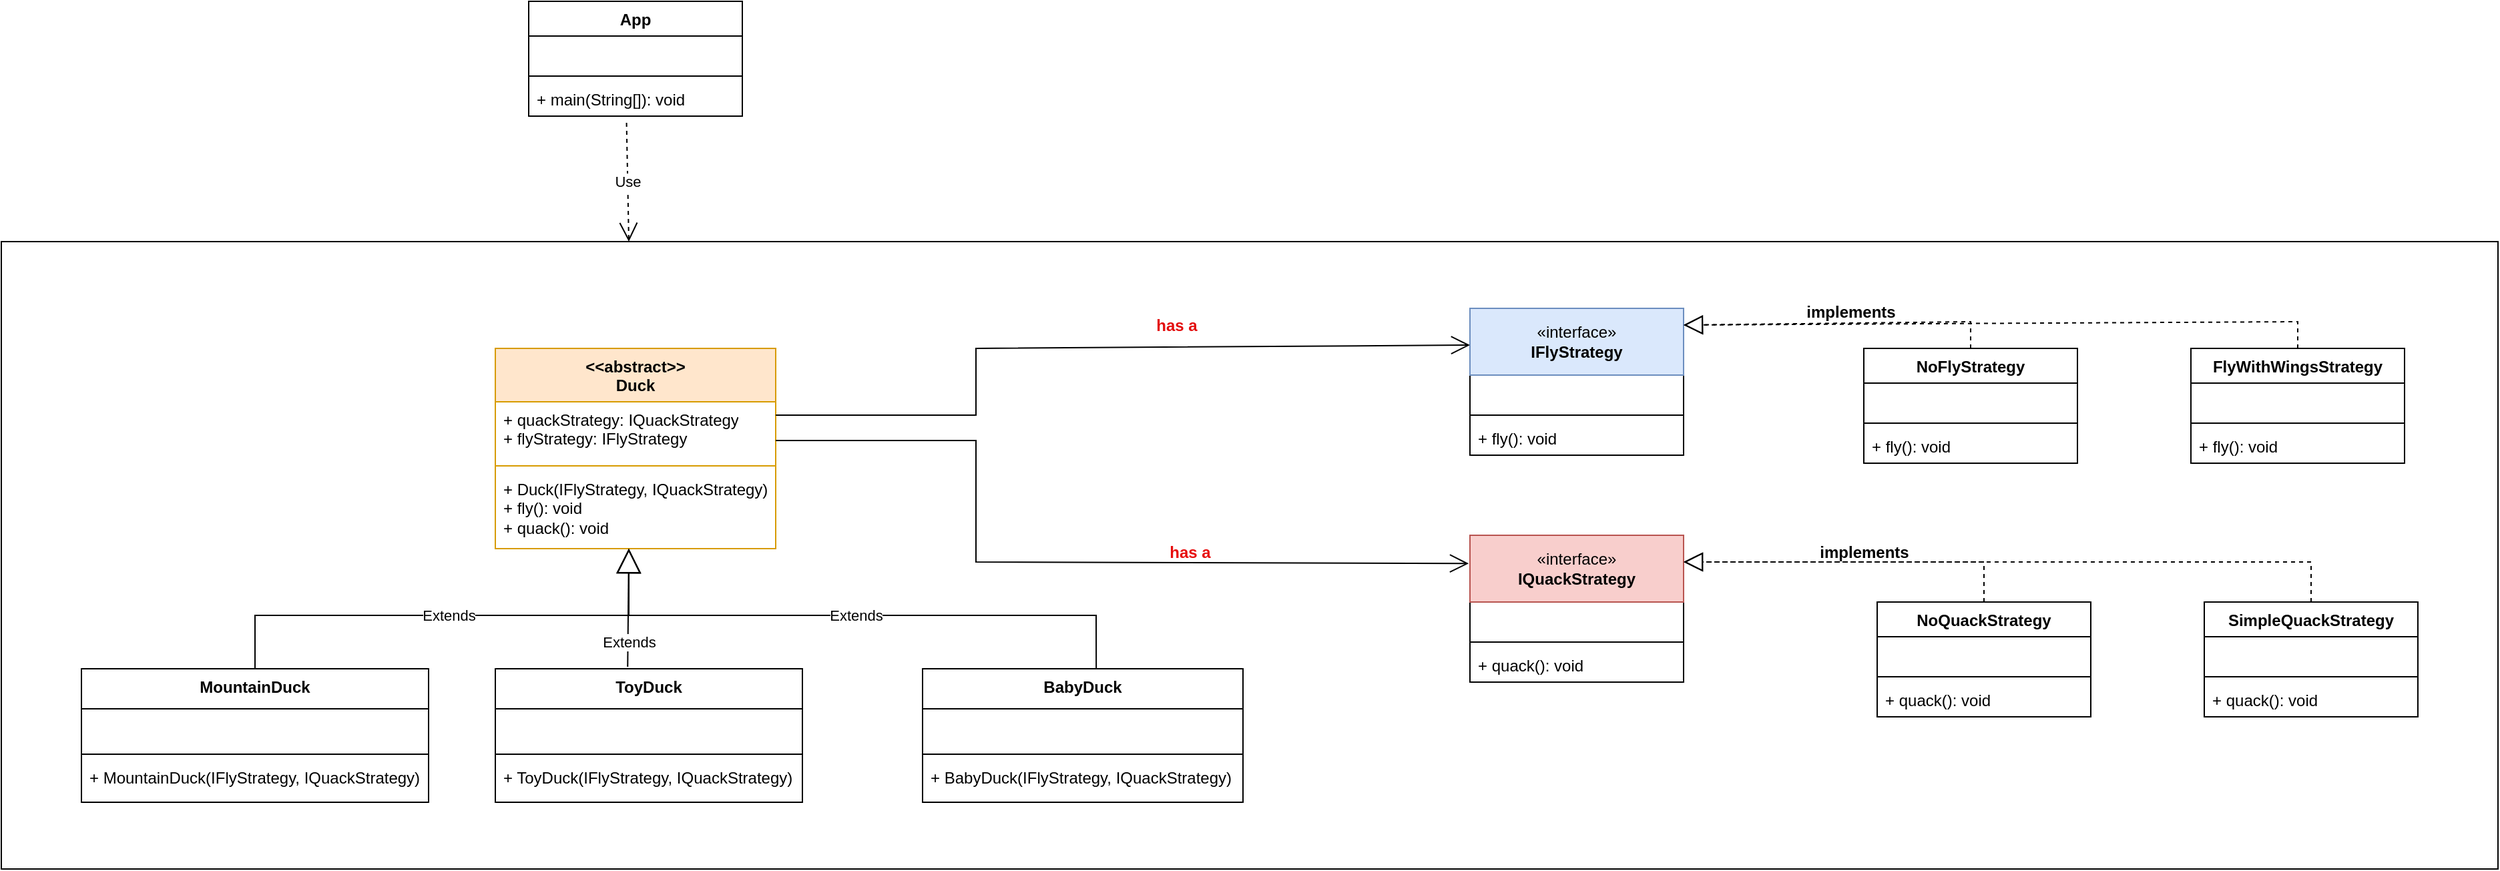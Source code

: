 <mxfile version="20.7.4" type="device"><diagram name="Page-1" id="orTKcGw3nkipta97qX-x"><mxGraphModel dx="1440" dy="1947" grid="1" gridSize="10" guides="1" tooltips="1" connect="1" arrows="1" fold="1" page="1" pageScale="1" pageWidth="850" pageHeight="1100" math="0" shadow="0"><root><mxCell id="0"/><mxCell id="1" parent="0"/><mxCell id="LSY37BZFIddmmmJnLKzG-70" value="" style="verticalLabelPosition=bottom;verticalAlign=top;html=1;shape=mxgraph.basic.rect;fillColor2=none;strokeWidth=1;size=20;indent=5;" parent="1" vertex="1"><mxGeometry x="70" y="-220" width="1870" height="470" as="geometry"/></mxCell><mxCell id="LSY37BZFIddmmmJnLKzG-1" value="Classname" style="swimlane;fontStyle=1;align=center;verticalAlign=top;childLayout=stackLayout;horizontal=1;startSize=0;horizontalStack=0;resizeParent=1;resizeParentMax=0;resizeLast=0;collapsible=1;marginBottom=0;whiteSpace=wrap;html=1;" parent="1" vertex="1"><mxGeometry x="1170" y="-170" width="160" height="110" as="geometry"/></mxCell><mxCell id="LSY37BZFIddmmmJnLKzG-5" value="«interface»&lt;br&gt;&lt;b&gt;IFlyStrategy&lt;br&gt;&lt;/b&gt;" style="html=1;whiteSpace=wrap;fillColor=#dae8fc;strokeColor=#6c8ebf;" parent="LSY37BZFIddmmmJnLKzG-1" vertex="1"><mxGeometry width="160" height="50" as="geometry"/></mxCell><mxCell id="LSY37BZFIddmmmJnLKzG-2" value="&amp;nbsp;" style="text;strokeColor=none;fillColor=none;align=left;verticalAlign=top;spacingLeft=4;spacingRight=4;overflow=hidden;rotatable=0;points=[[0,0.5],[1,0.5]];portConstraint=eastwest;whiteSpace=wrap;html=1;" parent="LSY37BZFIddmmmJnLKzG-1" vertex="1"><mxGeometry y="50" width="160" height="26" as="geometry"/></mxCell><mxCell id="LSY37BZFIddmmmJnLKzG-3" value="" style="line;strokeWidth=1;fillColor=none;align=left;verticalAlign=middle;spacingTop=-1;spacingLeft=3;spacingRight=3;rotatable=0;labelPosition=right;points=[];portConstraint=eastwest;strokeColor=inherit;" parent="LSY37BZFIddmmmJnLKzG-1" vertex="1"><mxGeometry y="76" width="160" height="8" as="geometry"/></mxCell><mxCell id="LSY37BZFIddmmmJnLKzG-4" value="+ fly(): void" style="text;strokeColor=none;fillColor=none;align=left;verticalAlign=top;spacingLeft=4;spacingRight=4;overflow=hidden;rotatable=0;points=[[0,0.5],[1,0.5]];portConstraint=eastwest;whiteSpace=wrap;html=1;" parent="LSY37BZFIddmmmJnLKzG-1" vertex="1"><mxGeometry y="84" width="160" height="26" as="geometry"/></mxCell><mxCell id="LSY37BZFIddmmmJnLKzG-12" value="NoFlyStrategy" style="swimlane;fontStyle=1;align=center;verticalAlign=top;childLayout=stackLayout;horizontal=1;startSize=26;horizontalStack=0;resizeParent=1;resizeParentMax=0;resizeLast=0;collapsible=1;marginBottom=0;whiteSpace=wrap;html=1;" parent="1" vertex="1"><mxGeometry x="1465" y="-140" width="160" height="86" as="geometry"/></mxCell><mxCell id="LSY37BZFIddmmmJnLKzG-13" value="&amp;nbsp;" style="text;strokeColor=none;fillColor=none;align=left;verticalAlign=top;spacingLeft=4;spacingRight=4;overflow=hidden;rotatable=0;points=[[0,0.5],[1,0.5]];portConstraint=eastwest;whiteSpace=wrap;html=1;" parent="LSY37BZFIddmmmJnLKzG-12" vertex="1"><mxGeometry y="26" width="160" height="26" as="geometry"/></mxCell><mxCell id="LSY37BZFIddmmmJnLKzG-14" value="" style="line;strokeWidth=1;fillColor=none;align=left;verticalAlign=middle;spacingTop=-1;spacingLeft=3;spacingRight=3;rotatable=0;labelPosition=right;points=[];portConstraint=eastwest;strokeColor=inherit;" parent="LSY37BZFIddmmmJnLKzG-12" vertex="1"><mxGeometry y="52" width="160" height="8" as="geometry"/></mxCell><mxCell id="LSY37BZFIddmmmJnLKzG-15" value="+ fly(): void" style="text;strokeColor=none;fillColor=none;align=left;verticalAlign=top;spacingLeft=4;spacingRight=4;overflow=hidden;rotatable=0;points=[[0,0.5],[1,0.5]];portConstraint=eastwest;whiteSpace=wrap;html=1;" parent="LSY37BZFIddmmmJnLKzG-12" vertex="1"><mxGeometry y="60" width="160" height="26" as="geometry"/></mxCell><mxCell id="LSY37BZFIddmmmJnLKzG-16" value="FlyWithWingsStrategy" style="swimlane;fontStyle=1;align=center;verticalAlign=top;childLayout=stackLayout;horizontal=1;startSize=26;horizontalStack=0;resizeParent=1;resizeParentMax=0;resizeLast=0;collapsible=1;marginBottom=0;whiteSpace=wrap;html=1;" parent="1" vertex="1"><mxGeometry x="1710" y="-140" width="160" height="86" as="geometry"/></mxCell><mxCell id="LSY37BZFIddmmmJnLKzG-17" value="&amp;nbsp;" style="text;strokeColor=none;fillColor=none;align=left;verticalAlign=top;spacingLeft=4;spacingRight=4;overflow=hidden;rotatable=0;points=[[0,0.5],[1,0.5]];portConstraint=eastwest;whiteSpace=wrap;html=1;" parent="LSY37BZFIddmmmJnLKzG-16" vertex="1"><mxGeometry y="26" width="160" height="26" as="geometry"/></mxCell><mxCell id="LSY37BZFIddmmmJnLKzG-18" value="" style="line;strokeWidth=1;fillColor=none;align=left;verticalAlign=middle;spacingTop=-1;spacingLeft=3;spacingRight=3;rotatable=0;labelPosition=right;points=[];portConstraint=eastwest;strokeColor=inherit;" parent="LSY37BZFIddmmmJnLKzG-16" vertex="1"><mxGeometry y="52" width="160" height="8" as="geometry"/></mxCell><mxCell id="LSY37BZFIddmmmJnLKzG-19" value="+ fly(): void" style="text;strokeColor=none;fillColor=none;align=left;verticalAlign=top;spacingLeft=4;spacingRight=4;overflow=hidden;rotatable=0;points=[[0,0.5],[1,0.5]];portConstraint=eastwest;whiteSpace=wrap;html=1;" parent="LSY37BZFIddmmmJnLKzG-16" vertex="1"><mxGeometry y="60" width="160" height="26" as="geometry"/></mxCell><mxCell id="LSY37BZFIddmmmJnLKzG-20" value="" style="endArrow=block;dashed=1;endFill=0;endSize=12;html=1;rounded=0;exitX=0.5;exitY=0;exitDx=0;exitDy=0;entryX=1;entryY=0.25;entryDx=0;entryDy=0;" parent="1" source="LSY37BZFIddmmmJnLKzG-12" target="LSY37BZFIddmmmJnLKzG-5" edge="1"><mxGeometry width="160" relative="1" as="geometry"><mxPoint x="1340" y="-120" as="sourcePoint"/><mxPoint x="1250" y="-60" as="targetPoint"/><Array as="points"><mxPoint x="1545" y="-160"/></Array></mxGeometry></mxCell><mxCell id="LSY37BZFIddmmmJnLKzG-21" value="" style="endArrow=block;dashed=1;endFill=0;endSize=12;html=1;rounded=0;exitX=0.5;exitY=0;exitDx=0;exitDy=0;entryX=1;entryY=0.25;entryDx=0;entryDy=0;" parent="1" source="LSY37BZFIddmmmJnLKzG-16" target="LSY37BZFIddmmmJnLKzG-5" edge="1"><mxGeometry width="160" relative="1" as="geometry"><mxPoint x="1135" y="14" as="sourcePoint"/><mxPoint x="1250" y="-60" as="targetPoint"/><Array as="points"><mxPoint x="1790" y="-160"/></Array></mxGeometry></mxCell><mxCell id="LSY37BZFIddmmmJnLKzG-22" value="Classname" style="swimlane;fontStyle=1;align=center;verticalAlign=top;childLayout=stackLayout;horizontal=1;startSize=0;horizontalStack=0;resizeParent=1;resizeParentMax=0;resizeLast=0;collapsible=1;marginBottom=0;whiteSpace=wrap;html=1;" parent="1" vertex="1"><mxGeometry x="1170" width="160" height="110" as="geometry"/></mxCell><mxCell id="LSY37BZFIddmmmJnLKzG-23" value="«interface»&lt;br&gt;&lt;b&gt;IQuackStrategy&lt;br&gt;&lt;/b&gt;" style="html=1;whiteSpace=wrap;fillColor=#f8cecc;strokeColor=#b85450;" parent="LSY37BZFIddmmmJnLKzG-22" vertex="1"><mxGeometry width="160" height="50" as="geometry"/></mxCell><mxCell id="LSY37BZFIddmmmJnLKzG-24" value="&amp;nbsp;" style="text;strokeColor=none;fillColor=none;align=left;verticalAlign=top;spacingLeft=4;spacingRight=4;overflow=hidden;rotatable=0;points=[[0,0.5],[1,0.5]];portConstraint=eastwest;whiteSpace=wrap;html=1;" parent="LSY37BZFIddmmmJnLKzG-22" vertex="1"><mxGeometry y="50" width="160" height="26" as="geometry"/></mxCell><mxCell id="LSY37BZFIddmmmJnLKzG-25" value="" style="line;strokeWidth=1;fillColor=none;align=left;verticalAlign=middle;spacingTop=-1;spacingLeft=3;spacingRight=3;rotatable=0;labelPosition=right;points=[];portConstraint=eastwest;strokeColor=inherit;" parent="LSY37BZFIddmmmJnLKzG-22" vertex="1"><mxGeometry y="76" width="160" height="8" as="geometry"/></mxCell><mxCell id="LSY37BZFIddmmmJnLKzG-26" value="+ quack(): void" style="text;strokeColor=none;fillColor=none;align=left;verticalAlign=top;spacingLeft=4;spacingRight=4;overflow=hidden;rotatable=0;points=[[0,0.5],[1,0.5]];portConstraint=eastwest;whiteSpace=wrap;html=1;" parent="LSY37BZFIddmmmJnLKzG-22" vertex="1"><mxGeometry y="84" width="160" height="26" as="geometry"/></mxCell><mxCell id="LSY37BZFIddmmmJnLKzG-27" value="NoQuackStrategy" style="swimlane;fontStyle=1;align=center;verticalAlign=top;childLayout=stackLayout;horizontal=1;startSize=26;horizontalStack=0;resizeParent=1;resizeParentMax=0;resizeLast=0;collapsible=1;marginBottom=0;whiteSpace=wrap;html=1;" parent="1" vertex="1"><mxGeometry x="1475" y="50" width="160" height="86" as="geometry"/></mxCell><mxCell id="LSY37BZFIddmmmJnLKzG-28" value="&amp;nbsp;" style="text;strokeColor=none;fillColor=none;align=left;verticalAlign=top;spacingLeft=4;spacingRight=4;overflow=hidden;rotatable=0;points=[[0,0.5],[1,0.5]];portConstraint=eastwest;whiteSpace=wrap;html=1;" parent="LSY37BZFIddmmmJnLKzG-27" vertex="1"><mxGeometry y="26" width="160" height="26" as="geometry"/></mxCell><mxCell id="LSY37BZFIddmmmJnLKzG-29" value="" style="line;strokeWidth=1;fillColor=none;align=left;verticalAlign=middle;spacingTop=-1;spacingLeft=3;spacingRight=3;rotatable=0;labelPosition=right;points=[];portConstraint=eastwest;strokeColor=inherit;" parent="LSY37BZFIddmmmJnLKzG-27" vertex="1"><mxGeometry y="52" width="160" height="8" as="geometry"/></mxCell><mxCell id="LSY37BZFIddmmmJnLKzG-30" value="+ quack(): void" style="text;strokeColor=none;fillColor=none;align=left;verticalAlign=top;spacingLeft=4;spacingRight=4;overflow=hidden;rotatable=0;points=[[0,0.5],[1,0.5]];portConstraint=eastwest;whiteSpace=wrap;html=1;" parent="LSY37BZFIddmmmJnLKzG-27" vertex="1"><mxGeometry y="60" width="160" height="26" as="geometry"/></mxCell><mxCell id="LSY37BZFIddmmmJnLKzG-31" value="SimpleQuackStrategy" style="swimlane;fontStyle=1;align=center;verticalAlign=top;childLayout=stackLayout;horizontal=1;startSize=26;horizontalStack=0;resizeParent=1;resizeParentMax=0;resizeLast=0;collapsible=1;marginBottom=0;whiteSpace=wrap;html=1;" parent="1" vertex="1"><mxGeometry x="1720" y="50" width="160" height="86" as="geometry"/></mxCell><mxCell id="LSY37BZFIddmmmJnLKzG-32" value="&amp;nbsp;" style="text;strokeColor=none;fillColor=none;align=left;verticalAlign=top;spacingLeft=4;spacingRight=4;overflow=hidden;rotatable=0;points=[[0,0.5],[1,0.5]];portConstraint=eastwest;whiteSpace=wrap;html=1;" parent="LSY37BZFIddmmmJnLKzG-31" vertex="1"><mxGeometry y="26" width="160" height="26" as="geometry"/></mxCell><mxCell id="LSY37BZFIddmmmJnLKzG-33" value="" style="line;strokeWidth=1;fillColor=none;align=left;verticalAlign=middle;spacingTop=-1;spacingLeft=3;spacingRight=3;rotatable=0;labelPosition=right;points=[];portConstraint=eastwest;strokeColor=inherit;" parent="LSY37BZFIddmmmJnLKzG-31" vertex="1"><mxGeometry y="52" width="160" height="8" as="geometry"/></mxCell><mxCell id="LSY37BZFIddmmmJnLKzG-34" value="+ quack(): void" style="text;strokeColor=none;fillColor=none;align=left;verticalAlign=top;spacingLeft=4;spacingRight=4;overflow=hidden;rotatable=0;points=[[0,0.5],[1,0.5]];portConstraint=eastwest;whiteSpace=wrap;html=1;" parent="LSY37BZFIddmmmJnLKzG-31" vertex="1"><mxGeometry y="60" width="160" height="26" as="geometry"/></mxCell><mxCell id="LSY37BZFIddmmmJnLKzG-35" value="" style="endArrow=block;dashed=1;endFill=0;endSize=12;html=1;rounded=0;exitX=0.5;exitY=0;exitDx=0;exitDy=0;" parent="1" source="LSY37BZFIddmmmJnLKzG-27" edge="1"><mxGeometry width="160" relative="1" as="geometry"><mxPoint x="1335" y="100" as="sourcePoint"/><mxPoint x="1330" y="20" as="targetPoint"/><Array as="points"><mxPoint x="1555" y="20"/></Array></mxGeometry></mxCell><mxCell id="LSY37BZFIddmmmJnLKzG-36" value="" style="endArrow=block;dashed=1;endFill=0;endSize=12;html=1;rounded=0;exitX=0.5;exitY=0;exitDx=0;exitDy=0;" parent="1" source="LSY37BZFIddmmmJnLKzG-31" edge="1"><mxGeometry width="160" relative="1" as="geometry"><mxPoint x="1130" y="234" as="sourcePoint"/><mxPoint x="1330" y="20" as="targetPoint"/><Array as="points"><mxPoint x="1800" y="20"/><mxPoint x="1480" y="20"/><mxPoint x="1330" y="20"/></Array></mxGeometry></mxCell><mxCell id="LSY37BZFIddmmmJnLKzG-37" value="&amp;lt;&amp;lt;abstract&amp;gt;&amp;gt;&lt;br&gt;Duck" style="swimlane;fontStyle=1;align=center;verticalAlign=top;childLayout=stackLayout;horizontal=1;startSize=40;horizontalStack=0;resizeParent=1;resizeParentMax=0;resizeLast=0;collapsible=1;marginBottom=0;whiteSpace=wrap;html=1;fillColor=#ffe6cc;strokeColor=#d79b00;" parent="1" vertex="1"><mxGeometry x="440" y="-140" width="210" height="150" as="geometry"/></mxCell><mxCell id="LSY37BZFIddmmmJnLKzG-38" value="+ quackStrategy: IQuackStrategy&lt;br&gt;+ flyStrategy: IFlyStrategy" style="text;strokeColor=none;fillColor=none;align=left;verticalAlign=top;spacingLeft=4;spacingRight=4;overflow=hidden;rotatable=0;points=[[0,0.5],[1,0.5]];portConstraint=eastwest;whiteSpace=wrap;html=1;" parent="LSY37BZFIddmmmJnLKzG-37" vertex="1"><mxGeometry y="40" width="210" height="44" as="geometry"/></mxCell><mxCell id="LSY37BZFIddmmmJnLKzG-39" value="" style="line;strokeWidth=1;fillColor=none;align=left;verticalAlign=middle;spacingTop=-1;spacingLeft=3;spacingRight=3;rotatable=0;labelPosition=right;points=[];portConstraint=eastwest;strokeColor=inherit;" parent="LSY37BZFIddmmmJnLKzG-37" vertex="1"><mxGeometry y="84" width="210" height="8" as="geometry"/></mxCell><mxCell id="LSY37BZFIddmmmJnLKzG-40" value="+ Duck(IFlyStrategy,&amp;nbsp;IQuackStrategy)&lt;br&gt;+ fly(): void&lt;br&gt;+ quack(): void" style="text;strokeColor=none;fillColor=none;align=left;verticalAlign=top;spacingLeft=4;spacingRight=4;overflow=hidden;rotatable=0;points=[[0,0.5],[1,0.5]];portConstraint=eastwest;whiteSpace=wrap;html=1;" parent="LSY37BZFIddmmmJnLKzG-37" vertex="1"><mxGeometry y="92" width="210" height="58" as="geometry"/></mxCell><mxCell id="LSY37BZFIddmmmJnLKzG-41" value="MountainDuck" style="swimlane;fontStyle=1;align=center;verticalAlign=top;childLayout=stackLayout;horizontal=1;startSize=30;horizontalStack=0;resizeParent=1;resizeParentMax=0;resizeLast=0;collapsible=1;marginBottom=0;whiteSpace=wrap;html=1;" parent="1" vertex="1"><mxGeometry x="130" y="100" width="260" height="100" as="geometry"/></mxCell><mxCell id="LSY37BZFIddmmmJnLKzG-42" value="&amp;nbsp;" style="text;strokeColor=none;fillColor=none;align=left;verticalAlign=top;spacingLeft=4;spacingRight=4;overflow=hidden;rotatable=0;points=[[0,0.5],[1,0.5]];portConstraint=eastwest;whiteSpace=wrap;html=1;" parent="LSY37BZFIddmmmJnLKzG-41" vertex="1"><mxGeometry y="30" width="260" height="30" as="geometry"/></mxCell><mxCell id="LSY37BZFIddmmmJnLKzG-43" value="" style="line;strokeWidth=1;fillColor=none;align=left;verticalAlign=middle;spacingTop=-1;spacingLeft=3;spacingRight=3;rotatable=0;labelPosition=right;points=[];portConstraint=eastwest;strokeColor=inherit;" parent="LSY37BZFIddmmmJnLKzG-41" vertex="1"><mxGeometry y="60" width="260" height="8" as="geometry"/></mxCell><mxCell id="LSY37BZFIddmmmJnLKzG-44" value="+ MountainDuck(IFlyStrategy,&amp;nbsp;IQuackStrategy)" style="text;strokeColor=none;fillColor=none;align=left;verticalAlign=top;spacingLeft=4;spacingRight=4;overflow=hidden;rotatable=0;points=[[0,0.5],[1,0.5]];portConstraint=eastwest;whiteSpace=wrap;html=1;" parent="LSY37BZFIddmmmJnLKzG-41" vertex="1"><mxGeometry y="68" width="260" height="32" as="geometry"/></mxCell><mxCell id="LSY37BZFIddmmmJnLKzG-45" value="BabyDuck" style="swimlane;fontStyle=1;align=center;verticalAlign=top;childLayout=stackLayout;horizontal=1;startSize=30;horizontalStack=0;resizeParent=1;resizeParentMax=0;resizeLast=0;collapsible=1;marginBottom=0;whiteSpace=wrap;html=1;" parent="1" vertex="1"><mxGeometry x="760" y="100" width="240" height="100" as="geometry"/></mxCell><mxCell id="LSY37BZFIddmmmJnLKzG-46" value="&amp;nbsp;" style="text;strokeColor=none;fillColor=none;align=left;verticalAlign=top;spacingLeft=4;spacingRight=4;overflow=hidden;rotatable=0;points=[[0,0.5],[1,0.5]];portConstraint=eastwest;whiteSpace=wrap;html=1;" parent="LSY37BZFIddmmmJnLKzG-45" vertex="1"><mxGeometry y="30" width="240" height="30" as="geometry"/></mxCell><mxCell id="LSY37BZFIddmmmJnLKzG-47" value="" style="line;strokeWidth=1;fillColor=none;align=left;verticalAlign=middle;spacingTop=-1;spacingLeft=3;spacingRight=3;rotatable=0;labelPosition=right;points=[];portConstraint=eastwest;strokeColor=inherit;" parent="LSY37BZFIddmmmJnLKzG-45" vertex="1"><mxGeometry y="60" width="240" height="8" as="geometry"/></mxCell><mxCell id="LSY37BZFIddmmmJnLKzG-48" value="+ BabyDuck(IFlyStrategy,&amp;nbsp;IQuackStrategy)" style="text;strokeColor=none;fillColor=none;align=left;verticalAlign=top;spacingLeft=4;spacingRight=4;overflow=hidden;rotatable=0;points=[[0,0.5],[1,0.5]];portConstraint=eastwest;whiteSpace=wrap;html=1;" parent="LSY37BZFIddmmmJnLKzG-45" vertex="1"><mxGeometry y="68" width="240" height="32" as="geometry"/></mxCell><mxCell id="LSY37BZFIddmmmJnLKzG-49" value="ToyDuck" style="swimlane;fontStyle=1;align=center;verticalAlign=top;childLayout=stackLayout;horizontal=1;startSize=30;horizontalStack=0;resizeParent=1;resizeParentMax=0;resizeLast=0;collapsible=1;marginBottom=0;whiteSpace=wrap;html=1;" parent="1" vertex="1"><mxGeometry x="440" y="100" width="230" height="100" as="geometry"/></mxCell><mxCell id="LSY37BZFIddmmmJnLKzG-50" value="&amp;nbsp;" style="text;strokeColor=none;fillColor=none;align=left;verticalAlign=top;spacingLeft=4;spacingRight=4;overflow=hidden;rotatable=0;points=[[0,0.5],[1,0.5]];portConstraint=eastwest;whiteSpace=wrap;html=1;" parent="LSY37BZFIddmmmJnLKzG-49" vertex="1"><mxGeometry y="30" width="230" height="30" as="geometry"/></mxCell><mxCell id="LSY37BZFIddmmmJnLKzG-51" value="" style="line;strokeWidth=1;fillColor=none;align=left;verticalAlign=middle;spacingTop=-1;spacingLeft=3;spacingRight=3;rotatable=0;labelPosition=right;points=[];portConstraint=eastwest;strokeColor=inherit;" parent="LSY37BZFIddmmmJnLKzG-49" vertex="1"><mxGeometry y="60" width="230" height="8" as="geometry"/></mxCell><mxCell id="LSY37BZFIddmmmJnLKzG-52" value="+ ToyDuck(IFlyStrategy,&amp;nbsp;IQuackStrategy)" style="text;strokeColor=none;fillColor=none;align=left;verticalAlign=top;spacingLeft=4;spacingRight=4;overflow=hidden;rotatable=0;points=[[0,0.5],[1,0.5]];portConstraint=eastwest;whiteSpace=wrap;html=1;" parent="LSY37BZFIddmmmJnLKzG-49" vertex="1"><mxGeometry y="68" width="230" height="32" as="geometry"/></mxCell><mxCell id="LSY37BZFIddmmmJnLKzG-53" value="Extends" style="endArrow=block;endSize=16;endFill=0;html=1;rounded=0;exitX=0.5;exitY=0;exitDx=0;exitDy=0;entryX=0.476;entryY=1;entryDx=0;entryDy=0;entryPerimeter=0;" parent="1" source="LSY37BZFIddmmmJnLKzG-41" target="LSY37BZFIddmmmJnLKzG-40" edge="1"><mxGeometry width="160" relative="1" as="geometry"><mxPoint x="470" y="160" as="sourcePoint"/><mxPoint x="630" y="160" as="targetPoint"/><Array as="points"><mxPoint x="260" y="60"/><mxPoint x="540" y="60"/></Array></mxGeometry></mxCell><mxCell id="LSY37BZFIddmmmJnLKzG-54" value="Extends" style="endArrow=block;endSize=16;endFill=0;html=1;rounded=0;exitX=0.542;exitY=0;exitDx=0;exitDy=0;exitPerimeter=0;" parent="1" source="LSY37BZFIddmmmJnLKzG-45" edge="1"><mxGeometry width="160" relative="1" as="geometry"><mxPoint x="270" y="110" as="sourcePoint"/><mxPoint x="540" y="10" as="targetPoint"/><Array as="points"><mxPoint x="890" y="60"/><mxPoint x="540" y="60"/></Array></mxGeometry></mxCell><mxCell id="LSY37BZFIddmmmJnLKzG-55" value="Extends" style="endArrow=block;endSize=16;endFill=0;html=1;rounded=0;exitX=0.431;exitY=-0.015;exitDx=0;exitDy=0;exitPerimeter=0;" parent="1" source="LSY37BZFIddmmmJnLKzG-49" edge="1"><mxGeometry x="-0.582" y="-1" width="160" relative="1" as="geometry"><mxPoint x="440" y="50" as="sourcePoint"/><mxPoint x="540" y="10" as="targetPoint"/><mxPoint as="offset"/></mxGeometry></mxCell><mxCell id="LSY37BZFIddmmmJnLKzG-56" value="" style="endArrow=open;endFill=1;endSize=12;html=1;rounded=0;entryX=0;entryY=0.25;entryDx=0;entryDy=0;" parent="1" target="LSY37BZFIddmmmJnLKzG-1" edge="1"><mxGeometry width="160" relative="1" as="geometry"><mxPoint x="650" y="-90" as="sourcePoint"/><mxPoint x="810" y="-90" as="targetPoint"/><Array as="points"><mxPoint x="800" y="-90"/><mxPoint x="800" y="-140"/></Array></mxGeometry></mxCell><mxCell id="LSY37BZFIddmmmJnLKzG-58" value="implements" style="text;align=center;fontStyle=1;verticalAlign=middle;spacingLeft=3;spacingRight=3;strokeColor=none;rotatable=0;points=[[0,0.5],[1,0.5]];portConstraint=eastwest;html=1;" parent="1" vertex="1"><mxGeometry x="1415" y="-180" width="80" height="26" as="geometry"/></mxCell><mxCell id="LSY37BZFIddmmmJnLKzG-59" value="implements" style="text;align=center;fontStyle=1;verticalAlign=middle;spacingLeft=3;spacingRight=3;strokeColor=none;rotatable=0;points=[[0,0.5],[1,0.5]];portConstraint=eastwest;html=1;" parent="1" vertex="1"><mxGeometry x="1425" width="80" height="26" as="geometry"/></mxCell><mxCell id="LSY37BZFIddmmmJnLKzG-60" value="" style="endArrow=open;endFill=1;endSize=12;html=1;rounded=0;entryX=-0.006;entryY=0.423;entryDx=0;entryDy=0;entryPerimeter=0;" parent="1" target="LSY37BZFIddmmmJnLKzG-23" edge="1"><mxGeometry width="160" relative="1" as="geometry"><mxPoint x="650" y="-71" as="sourcePoint"/><mxPoint x="1170" y="-123" as="targetPoint"/><Array as="points"><mxPoint x="800" y="-71"/><mxPoint x="800" y="20"/></Array></mxGeometry></mxCell><mxCell id="LSY37BZFIddmmmJnLKzG-61" value="has a" style="text;align=center;fontStyle=1;verticalAlign=middle;spacingLeft=3;spacingRight=3;strokeColor=none;rotatable=0;points=[[0,0.5],[1,0.5]];portConstraint=eastwest;html=1;fontColor=#e30d0d;" parent="1" vertex="1"><mxGeometry x="910" y="-170" width="80" height="26" as="geometry"/></mxCell><mxCell id="LSY37BZFIddmmmJnLKzG-62" value="has a" style="text;align=center;fontStyle=1;verticalAlign=middle;spacingLeft=3;spacingRight=3;strokeColor=none;rotatable=0;points=[[0,0.5],[1,0.5]];portConstraint=eastwest;html=1;fontColor=#e70d0d;" parent="1" vertex="1"><mxGeometry x="920" width="80" height="26" as="geometry"/></mxCell><mxCell id="LSY37BZFIddmmmJnLKzG-63" value="App" style="swimlane;fontStyle=1;align=center;verticalAlign=top;childLayout=stackLayout;horizontal=1;startSize=26;horizontalStack=0;resizeParent=1;resizeParentMax=0;resizeLast=0;collapsible=1;marginBottom=0;whiteSpace=wrap;html=1;" parent="1" vertex="1"><mxGeometry x="465" y="-400" width="160" height="86" as="geometry"/></mxCell><mxCell id="LSY37BZFIddmmmJnLKzG-64" value="&amp;nbsp;" style="text;strokeColor=none;fillColor=none;align=left;verticalAlign=top;spacingLeft=4;spacingRight=4;overflow=hidden;rotatable=0;points=[[0,0.5],[1,0.5]];portConstraint=eastwest;whiteSpace=wrap;html=1;" parent="LSY37BZFIddmmmJnLKzG-63" vertex="1"><mxGeometry y="26" width="160" height="26" as="geometry"/></mxCell><mxCell id="LSY37BZFIddmmmJnLKzG-65" value="" style="line;strokeWidth=1;fillColor=none;align=left;verticalAlign=middle;spacingTop=-1;spacingLeft=3;spacingRight=3;rotatable=0;labelPosition=right;points=[];portConstraint=eastwest;strokeColor=inherit;" parent="LSY37BZFIddmmmJnLKzG-63" vertex="1"><mxGeometry y="52" width="160" height="8" as="geometry"/></mxCell><mxCell id="LSY37BZFIddmmmJnLKzG-66" value="+ main(String[]): void" style="text;strokeColor=none;fillColor=none;align=left;verticalAlign=top;spacingLeft=4;spacingRight=4;overflow=hidden;rotatable=0;points=[[0,0.5],[1,0.5]];portConstraint=eastwest;whiteSpace=wrap;html=1;" parent="LSY37BZFIddmmmJnLKzG-63" vertex="1"><mxGeometry y="60" width="160" height="26" as="geometry"/></mxCell><mxCell id="LSY37BZFIddmmmJnLKzG-68" value="Use" style="endArrow=open;endSize=12;dashed=1;html=1;rounded=0;exitX=0.458;exitY=1.192;exitDx=0;exitDy=0;exitPerimeter=0;" parent="1" source="LSY37BZFIddmmmJnLKzG-66" edge="1"><mxGeometry width="160" relative="1" as="geometry"><mxPoint x="580" y="-210" as="sourcePoint"/><mxPoint x="540" y="-220" as="targetPoint"/></mxGeometry></mxCell></root></mxGraphModel></diagram></mxfile>